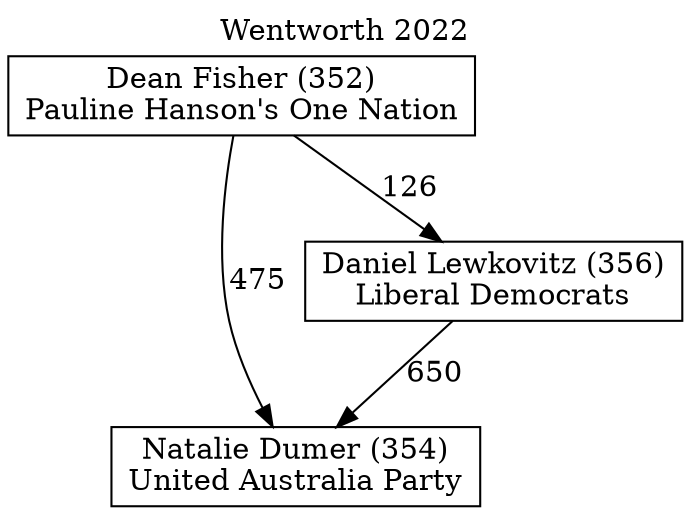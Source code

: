 // House preference flow
digraph "Natalie Dumer (354)_Wentworth_2022" {
	graph [label="Wentworth 2022" labelloc=t mclimit=10]
	node [shape=box]
	"Natalie Dumer (354)" [label="Natalie Dumer (354)
United Australia Party"]
	"Daniel Lewkovitz (356)" [label="Daniel Lewkovitz (356)
Liberal Democrats"]
	"Dean Fisher (352)" [label="Dean Fisher (352)
Pauline Hanson's One Nation"]
	"Daniel Lewkovitz (356)" -> "Natalie Dumer (354)" [label=650]
	"Dean Fisher (352)" -> "Daniel Lewkovitz (356)" [label=126]
	"Dean Fisher (352)" -> "Natalie Dumer (354)" [label=475]
}
